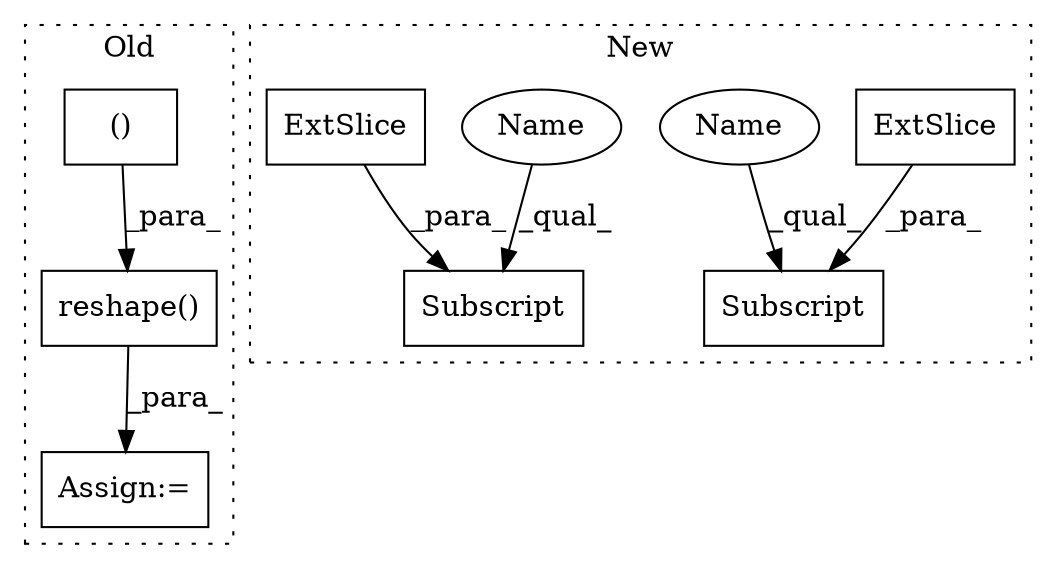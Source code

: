 digraph G {
subgraph cluster0 {
1 [label="reshape()" a="75" s="4547,4570" l="14,1" shape="box"];
3 [label="Assign:=" a="68" s="4544" l="3" shape="box"];
5 [label="()" a="54" s="4386" l="3" shape="box"];
label = "Old";
style="dotted";
}
subgraph cluster1 {
2 [label="ExtSlice" a="85" s="4470" l="1" shape="box"];
4 [label="Subscript" a="63" s="4470,0" l="12,0" shape="box"];
6 [label="Subscript" a="63" s="4594,0" l="11,0" shape="box"];
7 [label="ExtSlice" a="85" s="4594" l="1" shape="box"];
8 [label="Name" a="87" s="4470" l="1" shape="ellipse"];
9 [label="Name" a="87" s="4594" l="1" shape="ellipse"];
label = "New";
style="dotted";
}
1 -> 3 [label="_para_"];
2 -> 4 [label="_para_"];
5 -> 1 [label="_para_"];
7 -> 6 [label="_para_"];
8 -> 4 [label="_qual_"];
9 -> 6 [label="_qual_"];
}